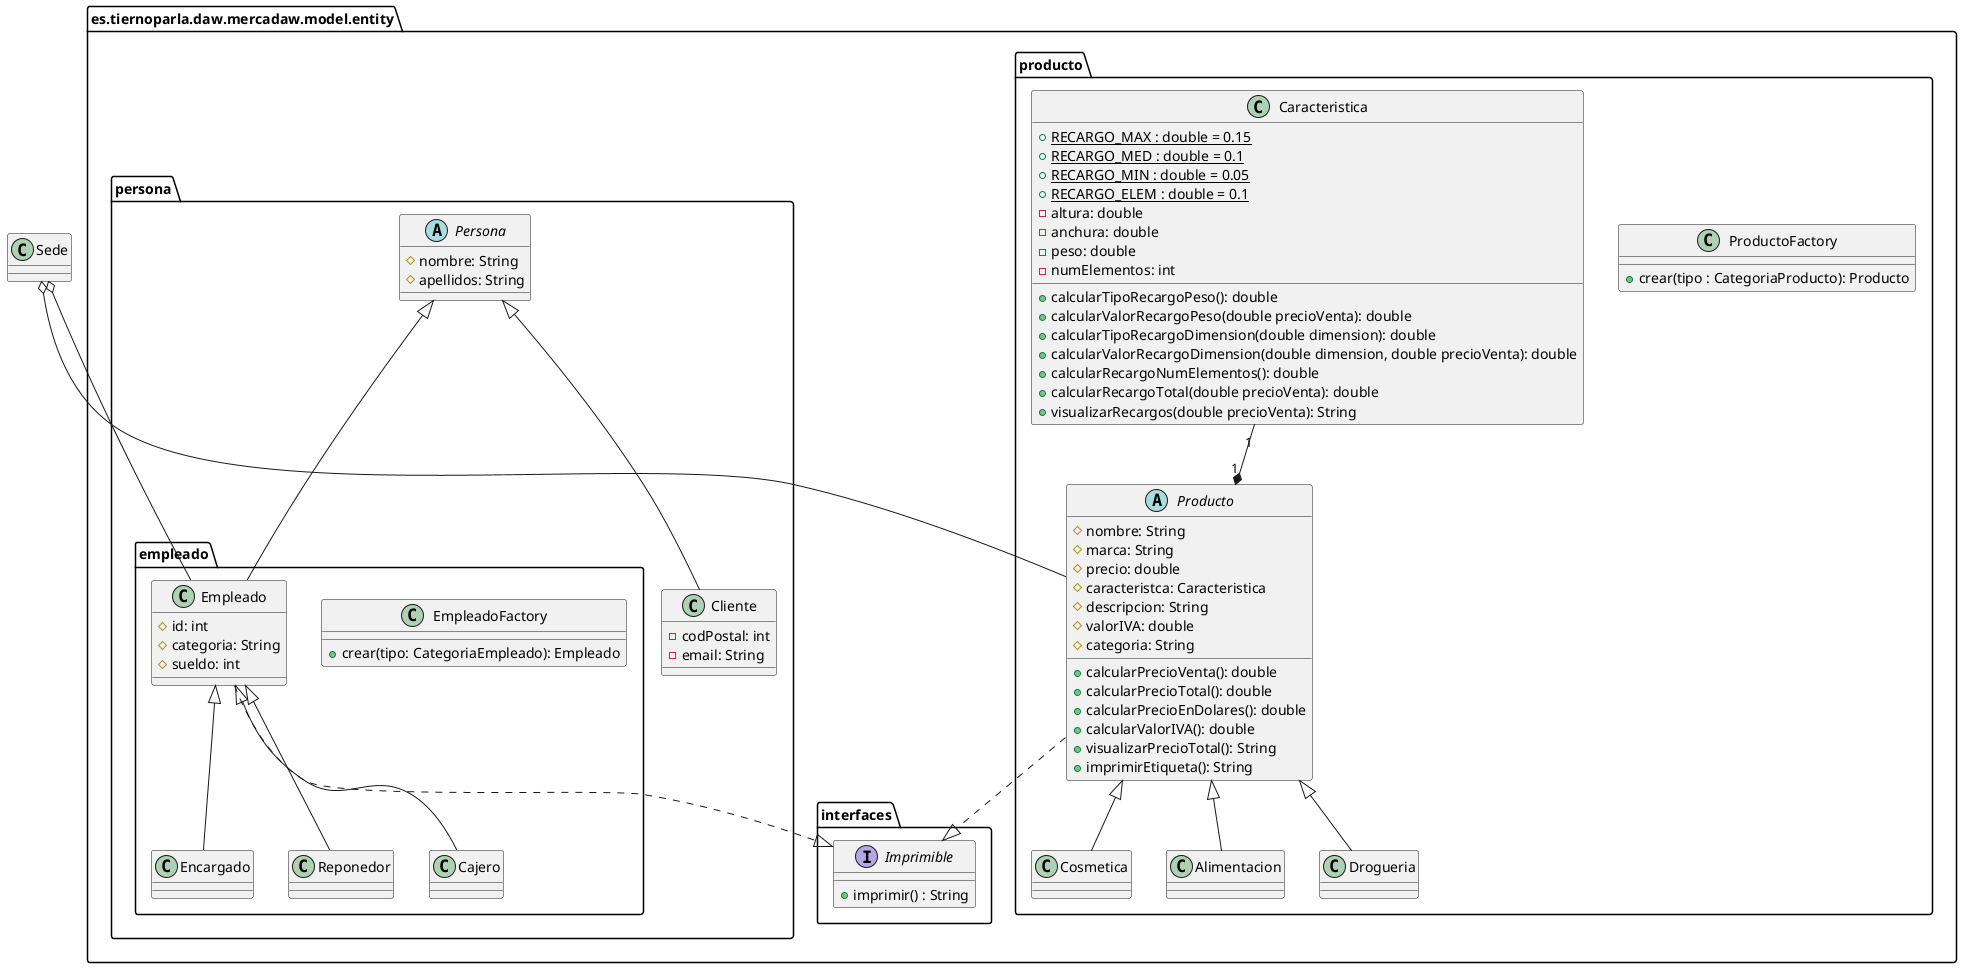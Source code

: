 @startuml Entity
set namespaceSeparator none
allow_mixing

package es.tiernoparla.daw.mercadaw.model.entity {

    package interfaces {

        interface Imprimible {
            +imprimir() : String
        }

    }

    package producto {
        class ProductoFactory {
            +crear(tipo : CategoriaProducto): Producto
        }

        class Caracteristica {
            + RECARGO_MAX : double = 0.15 {static}
            + RECARGO_MED : double = 0.1 {static}
            + RECARGO_MIN : double = 0.05 {static}
            + RECARGO_ELEM : double = 0.1 {static}
            -altura: double
            -anchura: double
            -peso: double
            -numElementos: int

            +calcularTipoRecargoPeso(): double
            +calcularValorRecargoPeso(double precioVenta): double
            +calcularTipoRecargoDimension(double dimension): double
            +calcularValorRecargoDimension(double dimension, double precioVenta): double
            +calcularRecargoNumElementos(): double
            +calcularRecargoTotal(double precioVenta): double
            +visualizarRecargos(double precioVenta): String
        }

        abstract Producto {
            #nombre: String
            #marca: String
            #precio: double
            #caracteristca: Caracteristica
            #descripcion: String
            #valorIVA: double
            #categoria: String

            +calcularPrecioVenta(): double
            +calcularPrecioTotal(): double
            +calcularPrecioEnDolares(): double
            +calcularValorIVA(): double
            +visualizarPrecioTotal(): String
            +imprimirEtiqueta(): String

        }

        Producto ..|> Imprimible

        Caracteristica "1" --*  "1" Producto

        class Alimentacion {

        }

        class Drogueria {

        }

        class Cosmetica {

        }

        Producto <|-- Alimentacion
        Producto <|-- Drogueria
        Producto <|-- Cosmetica
    }

    package persona {

        abstract Persona {
            #nombre: String
            #apellidos: String
        }

        package empleado {

            class EmpleadoFactory {
                +crear(tipo: CategoriaEmpleado): Empleado
            }

            class Empleado {

                #id: int
                #categoria: String
                #sueldo: int

            }

            Empleado ..|> Imprimible

            class Reponedor {
                
            }

            class Cajero {
                
            }

            class Encargado {
                
            }

        }

        class Cliente {
            -codPostal: int
            -email: String
        }

        Empleado <|-- Reponedor
        Empleado <|-- Cajero
        Empleado <|-- Encargado

        Persona <|-- Empleado
        Persona <|-- Cliente
    }

}
Sede o-- Empleado
Sede o-- Producto

@enduml